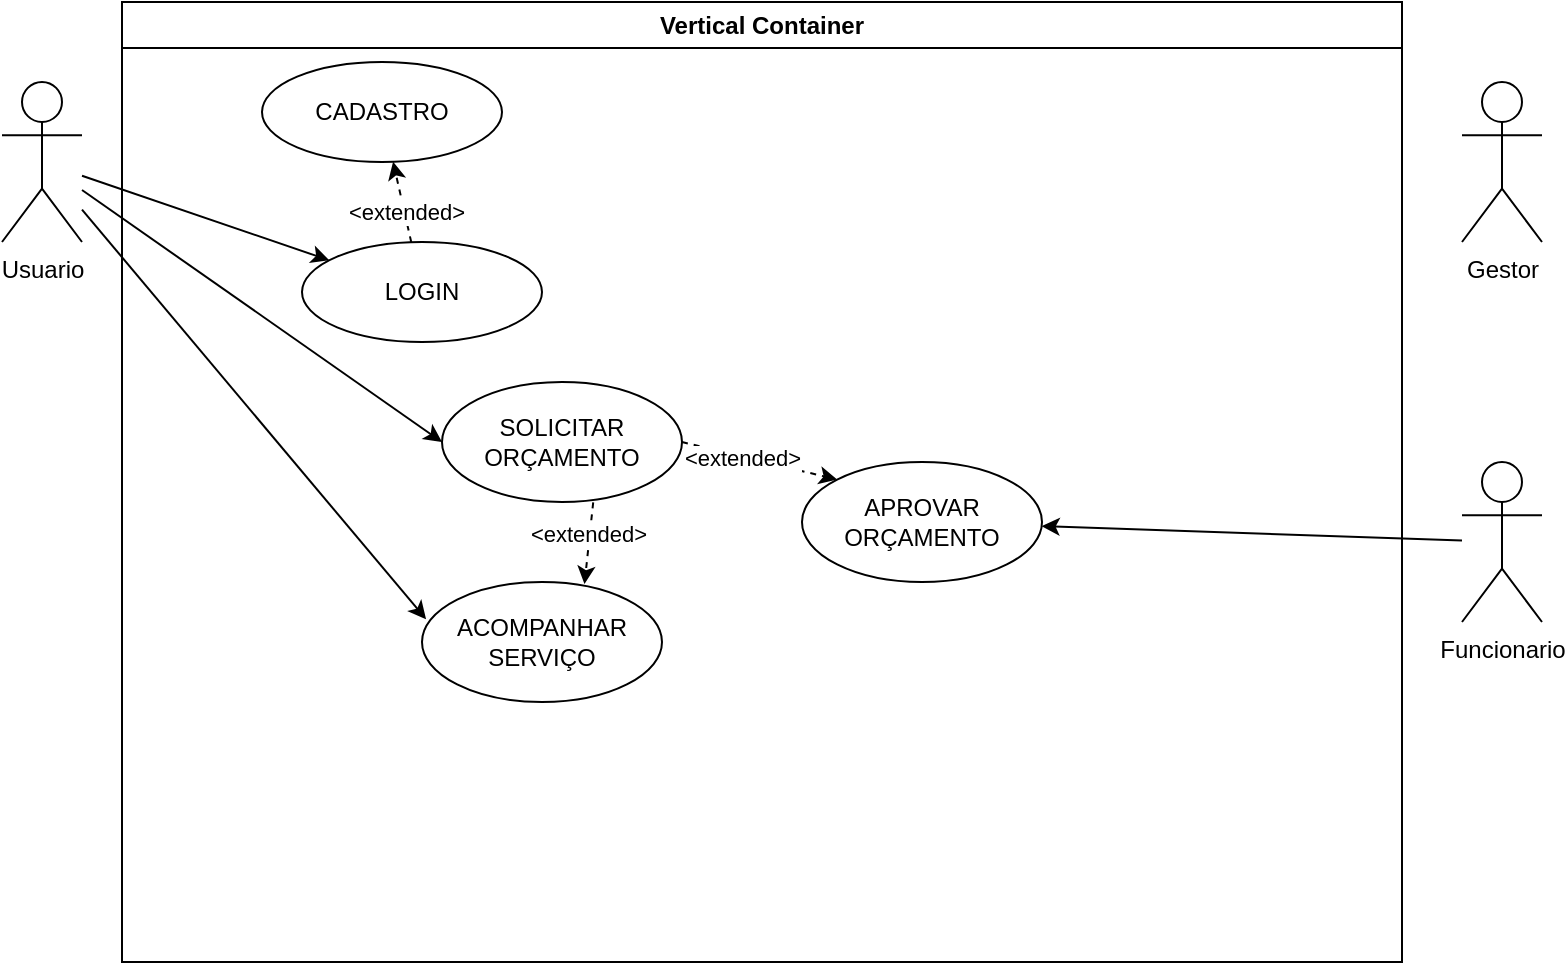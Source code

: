 <mxfile version="24.7.10">
  <diagram name="Página-1" id="UCpo7QVv7Fso9BaffIyI">
    <mxGraphModel dx="1050" dy="603" grid="1" gridSize="10" guides="1" tooltips="1" connect="1" arrows="1" fold="1" page="1" pageScale="1" pageWidth="827" pageHeight="1169" math="0" shadow="0">
      <root>
        <mxCell id="0" />
        <mxCell id="1" parent="0" />
        <mxCell id="eVX1oA_2E5kB3LCgI7nf-2" value="Vertical Container" style="swimlane;whiteSpace=wrap;html=1;" vertex="1" parent="1">
          <mxGeometry x="80" width="640" height="480" as="geometry" />
        </mxCell>
        <mxCell id="eVX1oA_2E5kB3LCgI7nf-7" value="LOGIN" style="ellipse;whiteSpace=wrap;html=1;" vertex="1" parent="eVX1oA_2E5kB3LCgI7nf-2">
          <mxGeometry x="90" y="120" width="120" height="50" as="geometry" />
        </mxCell>
        <mxCell id="eVX1oA_2E5kB3LCgI7nf-9" value="CADASTRO" style="ellipse;whiteSpace=wrap;html=1;" vertex="1" parent="eVX1oA_2E5kB3LCgI7nf-2">
          <mxGeometry x="70" y="30" width="120" height="50" as="geometry" />
        </mxCell>
        <mxCell id="eVX1oA_2E5kB3LCgI7nf-10" value="" style="endArrow=classic;html=1;rounded=0;dashed=1;" edge="1" parent="eVX1oA_2E5kB3LCgI7nf-2" source="eVX1oA_2E5kB3LCgI7nf-7" target="eVX1oA_2E5kB3LCgI7nf-9">
          <mxGeometry width="50" height="50" relative="1" as="geometry">
            <mxPoint x="-10" y="98" as="sourcePoint" />
            <mxPoint x="96" y="138" as="targetPoint" />
          </mxGeometry>
        </mxCell>
        <mxCell id="eVX1oA_2E5kB3LCgI7nf-11" value="&amp;lt;extended&amp;gt;" style="edgeLabel;html=1;align=center;verticalAlign=middle;resizable=0;points=[];" vertex="1" connectable="0" parent="eVX1oA_2E5kB3LCgI7nf-10">
          <mxGeometry x="-0.23" y="-1" relative="1" as="geometry">
            <mxPoint as="offset" />
          </mxGeometry>
        </mxCell>
        <mxCell id="eVX1oA_2E5kB3LCgI7nf-12" value="SOLICITAR&lt;div&gt;ORÇAMENTO&lt;/div&gt;" style="ellipse;whiteSpace=wrap;html=1;" vertex="1" parent="eVX1oA_2E5kB3LCgI7nf-2">
          <mxGeometry x="160" y="190" width="120" height="60" as="geometry" />
        </mxCell>
        <mxCell id="eVX1oA_2E5kB3LCgI7nf-13" value="ACOMPANHAR SERVIÇO" style="ellipse;whiteSpace=wrap;html=1;" vertex="1" parent="eVX1oA_2E5kB3LCgI7nf-2">
          <mxGeometry x="150" y="290" width="120" height="60" as="geometry" />
        </mxCell>
        <mxCell id="eVX1oA_2E5kB3LCgI7nf-14" value="APROVAR&lt;div&gt;ORÇAMENTO&lt;/div&gt;" style="ellipse;whiteSpace=wrap;html=1;" vertex="1" parent="eVX1oA_2E5kB3LCgI7nf-2">
          <mxGeometry x="340" y="230" width="120" height="60" as="geometry" />
        </mxCell>
        <mxCell id="eVX1oA_2E5kB3LCgI7nf-15" value="" style="endArrow=classic;html=1;rounded=0;dashed=1;exitX=1;exitY=0.5;exitDx=0;exitDy=0;entryX=0;entryY=0;entryDx=0;entryDy=0;" edge="1" parent="eVX1oA_2E5kB3LCgI7nf-2" source="eVX1oA_2E5kB3LCgI7nf-12" target="eVX1oA_2E5kB3LCgI7nf-14">
          <mxGeometry width="50" height="50" relative="1" as="geometry">
            <mxPoint x="140" y="130" as="sourcePoint" />
            <mxPoint x="140" y="90" as="targetPoint" />
          </mxGeometry>
        </mxCell>
        <mxCell id="eVX1oA_2E5kB3LCgI7nf-16" value="&amp;lt;extended&amp;gt;" style="edgeLabel;html=1;align=center;verticalAlign=middle;resizable=0;points=[];" vertex="1" connectable="0" parent="eVX1oA_2E5kB3LCgI7nf-15">
          <mxGeometry x="-0.23" y="-1" relative="1" as="geometry">
            <mxPoint as="offset" />
          </mxGeometry>
        </mxCell>
        <mxCell id="eVX1oA_2E5kB3LCgI7nf-21" value="" style="endArrow=classic;html=1;rounded=0;dashed=1;exitX=0.63;exitY=1.003;exitDx=0;exitDy=0;entryX=0.677;entryY=0.017;entryDx=0;entryDy=0;entryPerimeter=0;exitPerimeter=0;" edge="1" parent="eVX1oA_2E5kB3LCgI7nf-2" source="eVX1oA_2E5kB3LCgI7nf-12" target="eVX1oA_2E5kB3LCgI7nf-13">
          <mxGeometry width="50" height="50" relative="1" as="geometry">
            <mxPoint x="290" y="230" as="sourcePoint" />
            <mxPoint x="368" y="249" as="targetPoint" />
          </mxGeometry>
        </mxCell>
        <mxCell id="eVX1oA_2E5kB3LCgI7nf-22" value="&amp;lt;extended&amp;gt;" style="edgeLabel;html=1;align=center;verticalAlign=middle;resizable=0;points=[];" vertex="1" connectable="0" parent="eVX1oA_2E5kB3LCgI7nf-21">
          <mxGeometry x="-0.23" y="-1" relative="1" as="geometry">
            <mxPoint as="offset" />
          </mxGeometry>
        </mxCell>
        <mxCell id="eVX1oA_2E5kB3LCgI7nf-3" value="Funcionario" style="shape=umlActor;verticalLabelPosition=bottom;verticalAlign=top;html=1;outlineConnect=0;" vertex="1" parent="1">
          <mxGeometry x="750" y="230" width="40" height="80" as="geometry" />
        </mxCell>
        <mxCell id="eVX1oA_2E5kB3LCgI7nf-4" value="Gestor" style="shape=umlActor;verticalLabelPosition=bottom;verticalAlign=top;html=1;outlineConnect=0;" vertex="1" parent="1">
          <mxGeometry x="750" y="40" width="40" height="80" as="geometry" />
        </mxCell>
        <mxCell id="eVX1oA_2E5kB3LCgI7nf-5" value="Usuario" style="shape=umlActor;verticalLabelPosition=bottom;verticalAlign=top;html=1;outlineConnect=0;" vertex="1" parent="1">
          <mxGeometry x="20" y="40" width="40" height="80" as="geometry" />
        </mxCell>
        <mxCell id="eVX1oA_2E5kB3LCgI7nf-8" value="" style="endArrow=classic;html=1;rounded=0;" edge="1" parent="1" source="eVX1oA_2E5kB3LCgI7nf-5" target="eVX1oA_2E5kB3LCgI7nf-7">
          <mxGeometry width="50" height="50" relative="1" as="geometry">
            <mxPoint x="390" y="340" as="sourcePoint" />
            <mxPoint x="440" y="290" as="targetPoint" />
          </mxGeometry>
        </mxCell>
        <mxCell id="eVX1oA_2E5kB3LCgI7nf-17" value="" style="endArrow=classic;html=1;rounded=0;" edge="1" parent="1" source="eVX1oA_2E5kB3LCgI7nf-3" target="eVX1oA_2E5kB3LCgI7nf-14">
          <mxGeometry width="50" height="50" relative="1" as="geometry">
            <mxPoint x="70" y="98" as="sourcePoint" />
            <mxPoint x="176" y="138" as="targetPoint" />
          </mxGeometry>
        </mxCell>
        <mxCell id="eVX1oA_2E5kB3LCgI7nf-18" value="" style="endArrow=classic;html=1;rounded=0;entryX=0;entryY=0.5;entryDx=0;entryDy=0;" edge="1" parent="1" source="eVX1oA_2E5kB3LCgI7nf-5" target="eVX1oA_2E5kB3LCgI7nf-12">
          <mxGeometry width="50" height="50" relative="1" as="geometry">
            <mxPoint x="70" y="98" as="sourcePoint" />
            <mxPoint x="176" y="138" as="targetPoint" />
          </mxGeometry>
        </mxCell>
        <mxCell id="eVX1oA_2E5kB3LCgI7nf-19" value="" style="endArrow=classic;html=1;rounded=0;entryX=0.017;entryY=0.31;entryDx=0;entryDy=0;entryPerimeter=0;" edge="1" parent="1" source="eVX1oA_2E5kB3LCgI7nf-5" target="eVX1oA_2E5kB3LCgI7nf-13">
          <mxGeometry width="50" height="50" relative="1" as="geometry">
            <mxPoint x="70" y="104" as="sourcePoint" />
            <mxPoint x="250" y="230" as="targetPoint" />
          </mxGeometry>
        </mxCell>
      </root>
    </mxGraphModel>
  </diagram>
</mxfile>

